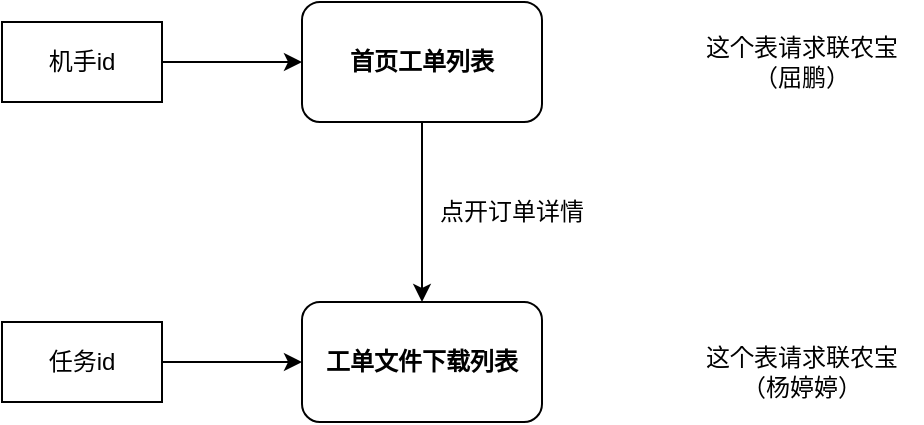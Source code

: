 <mxfile version="26.0.2">
  <diagram name="第 1 页" id="-bFmWnIOgYskP8WVXcl6">
    <mxGraphModel dx="1259" dy="749" grid="1" gridSize="10" guides="1" tooltips="1" connect="1" arrows="1" fold="1" page="1" pageScale="1" pageWidth="827" pageHeight="1169" math="0" shadow="0">
      <root>
        <mxCell id="0" />
        <mxCell id="1" parent="0" />
        <mxCell id="Cx2d999oBa-6Gh2xM0pa-6" style="edgeStyle=orthogonalEdgeStyle;rounded=0;orthogonalLoop=1;jettySize=auto;html=1;exitX=0.5;exitY=1;exitDx=0;exitDy=0;entryX=0.5;entryY=0;entryDx=0;entryDy=0;" edge="1" parent="1" source="Cx2d999oBa-6Gh2xM0pa-1" target="Cx2d999oBa-6Gh2xM0pa-5">
          <mxGeometry relative="1" as="geometry" />
        </mxCell>
        <mxCell id="Cx2d999oBa-6Gh2xM0pa-1" value="首页工单列表" style="rounded=1;whiteSpace=wrap;html=1;fontStyle=1" vertex="1" parent="1">
          <mxGeometry x="330" y="210" width="120" height="60" as="geometry" />
        </mxCell>
        <mxCell id="Cx2d999oBa-6Gh2xM0pa-4" style="edgeStyle=orthogonalEdgeStyle;rounded=0;orthogonalLoop=1;jettySize=auto;html=1;exitX=1;exitY=0.5;exitDx=0;exitDy=0;entryX=0;entryY=0.5;entryDx=0;entryDy=0;" edge="1" parent="1" source="Cx2d999oBa-6Gh2xM0pa-3" target="Cx2d999oBa-6Gh2xM0pa-1">
          <mxGeometry relative="1" as="geometry" />
        </mxCell>
        <mxCell id="Cx2d999oBa-6Gh2xM0pa-3" value="机手id" style="rounded=0;whiteSpace=wrap;html=1;" vertex="1" parent="1">
          <mxGeometry x="180" y="220" width="80" height="40" as="geometry" />
        </mxCell>
        <mxCell id="Cx2d999oBa-6Gh2xM0pa-5" value="工单文件下载列表" style="rounded=1;whiteSpace=wrap;html=1;fontStyle=1" vertex="1" parent="1">
          <mxGeometry x="330" y="360" width="120" height="60" as="geometry" />
        </mxCell>
        <mxCell id="Cx2d999oBa-6Gh2xM0pa-7" value="点开订单详情" style="text;html=1;align=center;verticalAlign=middle;whiteSpace=wrap;rounded=0;" vertex="1" parent="1">
          <mxGeometry x="390" y="300" width="90" height="30" as="geometry" />
        </mxCell>
        <mxCell id="Cx2d999oBa-6Gh2xM0pa-9" style="edgeStyle=orthogonalEdgeStyle;rounded=0;orthogonalLoop=1;jettySize=auto;html=1;exitX=1;exitY=0.5;exitDx=0;exitDy=0;" edge="1" parent="1" source="Cx2d999oBa-6Gh2xM0pa-8" target="Cx2d999oBa-6Gh2xM0pa-5">
          <mxGeometry relative="1" as="geometry" />
        </mxCell>
        <mxCell id="Cx2d999oBa-6Gh2xM0pa-8" value="任务id" style="rounded=0;whiteSpace=wrap;html=1;" vertex="1" parent="1">
          <mxGeometry x="180" y="370" width="80" height="40" as="geometry" />
        </mxCell>
        <mxCell id="Cx2d999oBa-6Gh2xM0pa-10" value="这个表请求联农宝（屈鹏）" style="text;html=1;align=center;verticalAlign=middle;whiteSpace=wrap;rounded=0;" vertex="1" parent="1">
          <mxGeometry x="520" y="225" width="120" height="30" as="geometry" />
        </mxCell>
        <mxCell id="Cx2d999oBa-6Gh2xM0pa-11" value="这个表请求联农宝&lt;div&gt;（杨婷婷）&lt;/div&gt;" style="text;html=1;align=center;verticalAlign=middle;whiteSpace=wrap;rounded=0;" vertex="1" parent="1">
          <mxGeometry x="520" y="380" width="120" height="30" as="geometry" />
        </mxCell>
      </root>
    </mxGraphModel>
  </diagram>
</mxfile>
